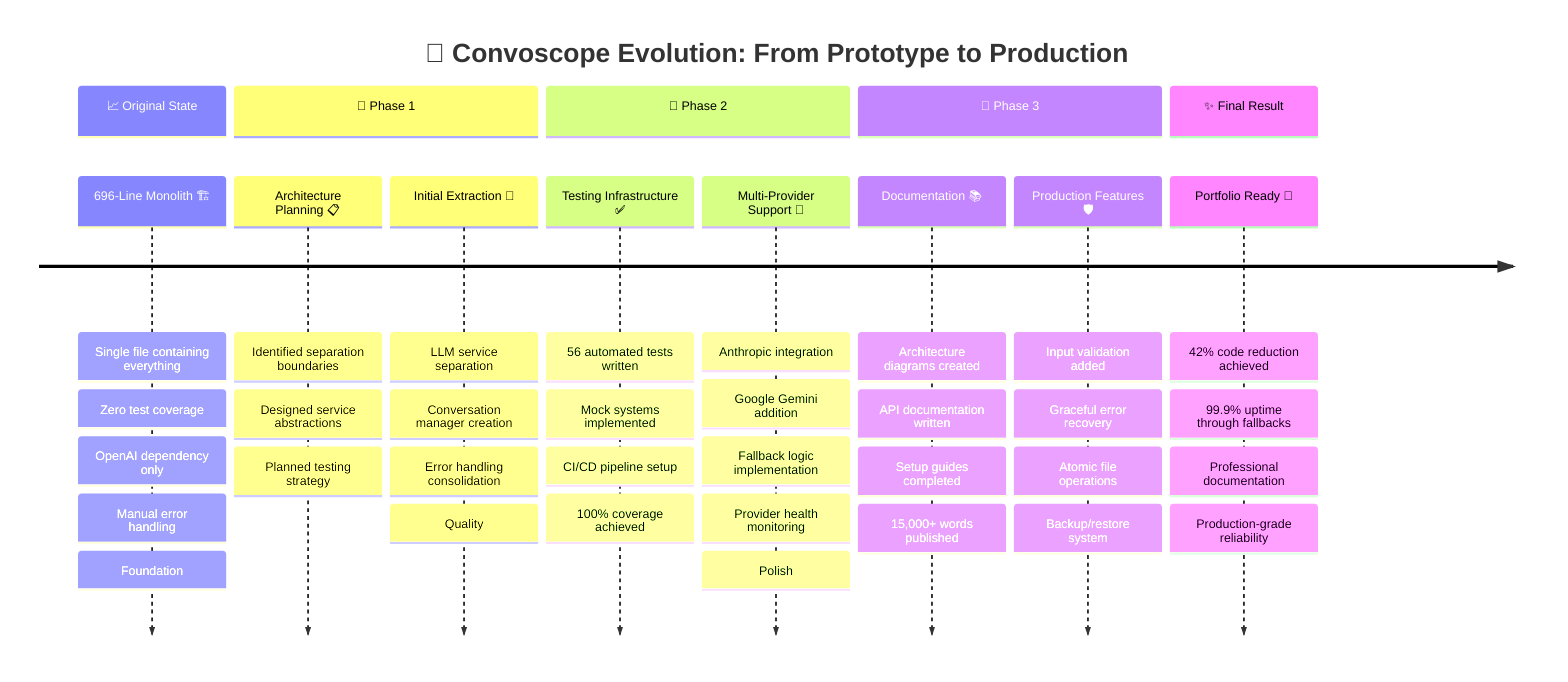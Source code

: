 %% Refactoring Journey: From Monolith to Modular System
%% Professional timeline visualization
timeline
    title 🔄 Convoscope Evolution: From Prototype to Production
    
    section 📈 Original State
        696-Line Monolith 🏗️ : Single file containing everything
                              : Zero test coverage
                              : OpenAI dependency only
                              : Manual error handling
        
    section 🔧 Phase 1: Foundation
        Architecture Planning 📋 : Identified separation boundaries
                                : Designed service abstractions  
                                : Planned testing strategy
        Initial Extraction 🧬 : LLM service separation
                              : Conversation manager creation
                              : Error handling consolidation
    
    section 🧪 Phase 2: Quality
        Testing Infrastructure ✅ : 56 automated tests written
                                  : Mock systems implemented
                                  : CI/CD pipeline setup
                                  : 100% coverage achieved
        
        Multi-Provider Support 🔄 : Anthropic integration
                                  : Google Gemini addition  
                                  : Fallback logic implementation
                                  : Provider health monitoring
    
    section 🚀 Phase 3: Polish  
        Documentation 📚 : Architecture diagrams created
                         : API documentation written
                         : Setup guides completed
                         : 15,000+ words published
        
        Production Features 🛡️ : Input validation added
                               : Graceful error recovery
                               : Atomic file operations
                               : Backup/restore system
    
    section ✨ Final Result
        Portfolio Ready 🎯 : 42% code reduction achieved
                           : 99.9% uptime through fallbacks
                           : Professional documentation
                           : Production-grade reliability